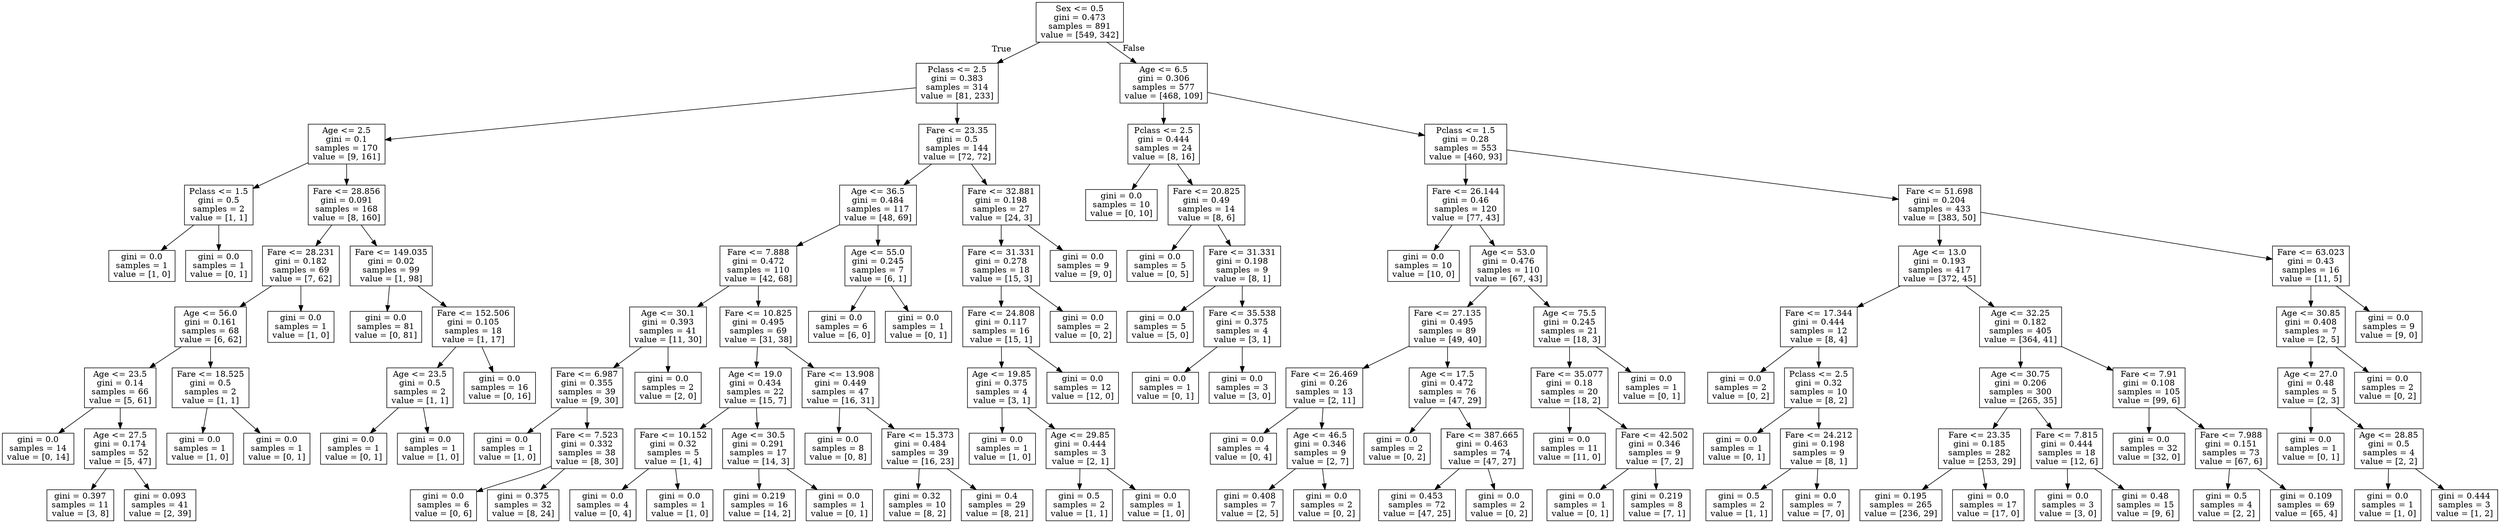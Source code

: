digraph Tree {
node [shape=box] ;
0 [label="Sex <= 0.5\ngini = 0.473\nsamples = 891\nvalue = [549, 342]"] ;
1 [label="Pclass <= 2.5\ngini = 0.383\nsamples = 314\nvalue = [81, 233]"] ;
0 -> 1 [labeldistance=2.5, labelangle=45, headlabel="True"] ;
2 [label="Age <= 2.5\ngini = 0.1\nsamples = 170\nvalue = [9, 161]"] ;
1 -> 2 ;
3 [label="Pclass <= 1.5\ngini = 0.5\nsamples = 2\nvalue = [1, 1]"] ;
2 -> 3 ;
4 [label="gini = 0.0\nsamples = 1\nvalue = [1, 0]"] ;
3 -> 4 ;
5 [label="gini = 0.0\nsamples = 1\nvalue = [0, 1]"] ;
3 -> 5 ;
6 [label="Fare <= 28.856\ngini = 0.091\nsamples = 168\nvalue = [8, 160]"] ;
2 -> 6 ;
7 [label="Fare <= 28.231\ngini = 0.182\nsamples = 69\nvalue = [7, 62]"] ;
6 -> 7 ;
8 [label="Age <= 56.0\ngini = 0.161\nsamples = 68\nvalue = [6, 62]"] ;
7 -> 8 ;
9 [label="Age <= 23.5\ngini = 0.14\nsamples = 66\nvalue = [5, 61]"] ;
8 -> 9 ;
10 [label="gini = 0.0\nsamples = 14\nvalue = [0, 14]"] ;
9 -> 10 ;
11 [label="Age <= 27.5\ngini = 0.174\nsamples = 52\nvalue = [5, 47]"] ;
9 -> 11 ;
12 [label="gini = 0.397\nsamples = 11\nvalue = [3, 8]"] ;
11 -> 12 ;
13 [label="gini = 0.093\nsamples = 41\nvalue = [2, 39]"] ;
11 -> 13 ;
14 [label="Fare <= 18.525\ngini = 0.5\nsamples = 2\nvalue = [1, 1]"] ;
8 -> 14 ;
15 [label="gini = 0.0\nsamples = 1\nvalue = [1, 0]"] ;
14 -> 15 ;
16 [label="gini = 0.0\nsamples = 1\nvalue = [0, 1]"] ;
14 -> 16 ;
17 [label="gini = 0.0\nsamples = 1\nvalue = [1, 0]"] ;
7 -> 17 ;
18 [label="Fare <= 149.035\ngini = 0.02\nsamples = 99\nvalue = [1, 98]"] ;
6 -> 18 ;
19 [label="gini = 0.0\nsamples = 81\nvalue = [0, 81]"] ;
18 -> 19 ;
20 [label="Fare <= 152.506\ngini = 0.105\nsamples = 18\nvalue = [1, 17]"] ;
18 -> 20 ;
21 [label="Age <= 23.5\ngini = 0.5\nsamples = 2\nvalue = [1, 1]"] ;
20 -> 21 ;
22 [label="gini = 0.0\nsamples = 1\nvalue = [0, 1]"] ;
21 -> 22 ;
23 [label="gini = 0.0\nsamples = 1\nvalue = [1, 0]"] ;
21 -> 23 ;
24 [label="gini = 0.0\nsamples = 16\nvalue = [0, 16]"] ;
20 -> 24 ;
25 [label="Fare <= 23.35\ngini = 0.5\nsamples = 144\nvalue = [72, 72]"] ;
1 -> 25 ;
26 [label="Age <= 36.5\ngini = 0.484\nsamples = 117\nvalue = [48, 69]"] ;
25 -> 26 ;
27 [label="Fare <= 7.888\ngini = 0.472\nsamples = 110\nvalue = [42, 68]"] ;
26 -> 27 ;
28 [label="Age <= 30.1\ngini = 0.393\nsamples = 41\nvalue = [11, 30]"] ;
27 -> 28 ;
29 [label="Fare <= 6.987\ngini = 0.355\nsamples = 39\nvalue = [9, 30]"] ;
28 -> 29 ;
30 [label="gini = 0.0\nsamples = 1\nvalue = [1, 0]"] ;
29 -> 30 ;
31 [label="Fare <= 7.523\ngini = 0.332\nsamples = 38\nvalue = [8, 30]"] ;
29 -> 31 ;
32 [label="gini = 0.0\nsamples = 6\nvalue = [0, 6]"] ;
31 -> 32 ;
33 [label="gini = 0.375\nsamples = 32\nvalue = [8, 24]"] ;
31 -> 33 ;
34 [label="gini = 0.0\nsamples = 2\nvalue = [2, 0]"] ;
28 -> 34 ;
35 [label="Fare <= 10.825\ngini = 0.495\nsamples = 69\nvalue = [31, 38]"] ;
27 -> 35 ;
36 [label="Age <= 19.0\ngini = 0.434\nsamples = 22\nvalue = [15, 7]"] ;
35 -> 36 ;
37 [label="Fare <= 10.152\ngini = 0.32\nsamples = 5\nvalue = [1, 4]"] ;
36 -> 37 ;
38 [label="gini = 0.0\nsamples = 4\nvalue = [0, 4]"] ;
37 -> 38 ;
39 [label="gini = 0.0\nsamples = 1\nvalue = [1, 0]"] ;
37 -> 39 ;
40 [label="Age <= 30.5\ngini = 0.291\nsamples = 17\nvalue = [14, 3]"] ;
36 -> 40 ;
41 [label="gini = 0.219\nsamples = 16\nvalue = [14, 2]"] ;
40 -> 41 ;
42 [label="gini = 0.0\nsamples = 1\nvalue = [0, 1]"] ;
40 -> 42 ;
43 [label="Fare <= 13.908\ngini = 0.449\nsamples = 47\nvalue = [16, 31]"] ;
35 -> 43 ;
44 [label="gini = 0.0\nsamples = 8\nvalue = [0, 8]"] ;
43 -> 44 ;
45 [label="Fare <= 15.373\ngini = 0.484\nsamples = 39\nvalue = [16, 23]"] ;
43 -> 45 ;
46 [label="gini = 0.32\nsamples = 10\nvalue = [8, 2]"] ;
45 -> 46 ;
47 [label="gini = 0.4\nsamples = 29\nvalue = [8, 21]"] ;
45 -> 47 ;
48 [label="Age <= 55.0\ngini = 0.245\nsamples = 7\nvalue = [6, 1]"] ;
26 -> 48 ;
49 [label="gini = 0.0\nsamples = 6\nvalue = [6, 0]"] ;
48 -> 49 ;
50 [label="gini = 0.0\nsamples = 1\nvalue = [0, 1]"] ;
48 -> 50 ;
51 [label="Fare <= 32.881\ngini = 0.198\nsamples = 27\nvalue = [24, 3]"] ;
25 -> 51 ;
52 [label="Fare <= 31.331\ngini = 0.278\nsamples = 18\nvalue = [15, 3]"] ;
51 -> 52 ;
53 [label="Fare <= 24.808\ngini = 0.117\nsamples = 16\nvalue = [15, 1]"] ;
52 -> 53 ;
54 [label="Age <= 19.85\ngini = 0.375\nsamples = 4\nvalue = [3, 1]"] ;
53 -> 54 ;
55 [label="gini = 0.0\nsamples = 1\nvalue = [1, 0]"] ;
54 -> 55 ;
56 [label="Age <= 29.85\ngini = 0.444\nsamples = 3\nvalue = [2, 1]"] ;
54 -> 56 ;
57 [label="gini = 0.5\nsamples = 2\nvalue = [1, 1]"] ;
56 -> 57 ;
58 [label="gini = 0.0\nsamples = 1\nvalue = [1, 0]"] ;
56 -> 58 ;
59 [label="gini = 0.0\nsamples = 12\nvalue = [12, 0]"] ;
53 -> 59 ;
60 [label="gini = 0.0\nsamples = 2\nvalue = [0, 2]"] ;
52 -> 60 ;
61 [label="gini = 0.0\nsamples = 9\nvalue = [9, 0]"] ;
51 -> 61 ;
62 [label="Age <= 6.5\ngini = 0.306\nsamples = 577\nvalue = [468, 109]"] ;
0 -> 62 [labeldistance=2.5, labelangle=-45, headlabel="False"] ;
63 [label="Pclass <= 2.5\ngini = 0.444\nsamples = 24\nvalue = [8, 16]"] ;
62 -> 63 ;
64 [label="gini = 0.0\nsamples = 10\nvalue = [0, 10]"] ;
63 -> 64 ;
65 [label="Fare <= 20.825\ngini = 0.49\nsamples = 14\nvalue = [8, 6]"] ;
63 -> 65 ;
66 [label="gini = 0.0\nsamples = 5\nvalue = [0, 5]"] ;
65 -> 66 ;
67 [label="Fare <= 31.331\ngini = 0.198\nsamples = 9\nvalue = [8, 1]"] ;
65 -> 67 ;
68 [label="gini = 0.0\nsamples = 5\nvalue = [5, 0]"] ;
67 -> 68 ;
69 [label="Fare <= 35.538\ngini = 0.375\nsamples = 4\nvalue = [3, 1]"] ;
67 -> 69 ;
70 [label="gini = 0.0\nsamples = 1\nvalue = [0, 1]"] ;
69 -> 70 ;
71 [label="gini = 0.0\nsamples = 3\nvalue = [3, 0]"] ;
69 -> 71 ;
72 [label="Pclass <= 1.5\ngini = 0.28\nsamples = 553\nvalue = [460, 93]"] ;
62 -> 72 ;
73 [label="Fare <= 26.144\ngini = 0.46\nsamples = 120\nvalue = [77, 43]"] ;
72 -> 73 ;
74 [label="gini = 0.0\nsamples = 10\nvalue = [10, 0]"] ;
73 -> 74 ;
75 [label="Age <= 53.0\ngini = 0.476\nsamples = 110\nvalue = [67, 43]"] ;
73 -> 75 ;
76 [label="Fare <= 27.135\ngini = 0.495\nsamples = 89\nvalue = [49, 40]"] ;
75 -> 76 ;
77 [label="Fare <= 26.469\ngini = 0.26\nsamples = 13\nvalue = [2, 11]"] ;
76 -> 77 ;
78 [label="gini = 0.0\nsamples = 4\nvalue = [0, 4]"] ;
77 -> 78 ;
79 [label="Age <= 46.5\ngini = 0.346\nsamples = 9\nvalue = [2, 7]"] ;
77 -> 79 ;
80 [label="gini = 0.408\nsamples = 7\nvalue = [2, 5]"] ;
79 -> 80 ;
81 [label="gini = 0.0\nsamples = 2\nvalue = [0, 2]"] ;
79 -> 81 ;
82 [label="Age <= 17.5\ngini = 0.472\nsamples = 76\nvalue = [47, 29]"] ;
76 -> 82 ;
83 [label="gini = 0.0\nsamples = 2\nvalue = [0, 2]"] ;
82 -> 83 ;
84 [label="Fare <= 387.665\ngini = 0.463\nsamples = 74\nvalue = [47, 27]"] ;
82 -> 84 ;
85 [label="gini = 0.453\nsamples = 72\nvalue = [47, 25]"] ;
84 -> 85 ;
86 [label="gini = 0.0\nsamples = 2\nvalue = [0, 2]"] ;
84 -> 86 ;
87 [label="Age <= 75.5\ngini = 0.245\nsamples = 21\nvalue = [18, 3]"] ;
75 -> 87 ;
88 [label="Fare <= 35.077\ngini = 0.18\nsamples = 20\nvalue = [18, 2]"] ;
87 -> 88 ;
89 [label="gini = 0.0\nsamples = 11\nvalue = [11, 0]"] ;
88 -> 89 ;
90 [label="Fare <= 42.502\ngini = 0.346\nsamples = 9\nvalue = [7, 2]"] ;
88 -> 90 ;
91 [label="gini = 0.0\nsamples = 1\nvalue = [0, 1]"] ;
90 -> 91 ;
92 [label="gini = 0.219\nsamples = 8\nvalue = [7, 1]"] ;
90 -> 92 ;
93 [label="gini = 0.0\nsamples = 1\nvalue = [0, 1]"] ;
87 -> 93 ;
94 [label="Fare <= 51.698\ngini = 0.204\nsamples = 433\nvalue = [383, 50]"] ;
72 -> 94 ;
95 [label="Age <= 13.0\ngini = 0.193\nsamples = 417\nvalue = [372, 45]"] ;
94 -> 95 ;
96 [label="Fare <= 17.344\ngini = 0.444\nsamples = 12\nvalue = [8, 4]"] ;
95 -> 96 ;
97 [label="gini = 0.0\nsamples = 2\nvalue = [0, 2]"] ;
96 -> 97 ;
98 [label="Pclass <= 2.5\ngini = 0.32\nsamples = 10\nvalue = [8, 2]"] ;
96 -> 98 ;
99 [label="gini = 0.0\nsamples = 1\nvalue = [0, 1]"] ;
98 -> 99 ;
100 [label="Fare <= 24.212\ngini = 0.198\nsamples = 9\nvalue = [8, 1]"] ;
98 -> 100 ;
101 [label="gini = 0.5\nsamples = 2\nvalue = [1, 1]"] ;
100 -> 101 ;
102 [label="gini = 0.0\nsamples = 7\nvalue = [7, 0]"] ;
100 -> 102 ;
103 [label="Age <= 32.25\ngini = 0.182\nsamples = 405\nvalue = [364, 41]"] ;
95 -> 103 ;
104 [label="Age <= 30.75\ngini = 0.206\nsamples = 300\nvalue = [265, 35]"] ;
103 -> 104 ;
105 [label="Fare <= 23.35\ngini = 0.185\nsamples = 282\nvalue = [253, 29]"] ;
104 -> 105 ;
106 [label="gini = 0.195\nsamples = 265\nvalue = [236, 29]"] ;
105 -> 106 ;
107 [label="gini = 0.0\nsamples = 17\nvalue = [17, 0]"] ;
105 -> 107 ;
108 [label="Fare <= 7.815\ngini = 0.444\nsamples = 18\nvalue = [12, 6]"] ;
104 -> 108 ;
109 [label="gini = 0.0\nsamples = 3\nvalue = [3, 0]"] ;
108 -> 109 ;
110 [label="gini = 0.48\nsamples = 15\nvalue = [9, 6]"] ;
108 -> 110 ;
111 [label="Fare <= 7.91\ngini = 0.108\nsamples = 105\nvalue = [99, 6]"] ;
103 -> 111 ;
112 [label="gini = 0.0\nsamples = 32\nvalue = [32, 0]"] ;
111 -> 112 ;
113 [label="Fare <= 7.988\ngini = 0.151\nsamples = 73\nvalue = [67, 6]"] ;
111 -> 113 ;
114 [label="gini = 0.5\nsamples = 4\nvalue = [2, 2]"] ;
113 -> 114 ;
115 [label="gini = 0.109\nsamples = 69\nvalue = [65, 4]"] ;
113 -> 115 ;
116 [label="Fare <= 63.023\ngini = 0.43\nsamples = 16\nvalue = [11, 5]"] ;
94 -> 116 ;
117 [label="Age <= 30.85\ngini = 0.408\nsamples = 7\nvalue = [2, 5]"] ;
116 -> 117 ;
118 [label="Age <= 27.0\ngini = 0.48\nsamples = 5\nvalue = [2, 3]"] ;
117 -> 118 ;
119 [label="gini = 0.0\nsamples = 1\nvalue = [0, 1]"] ;
118 -> 119 ;
120 [label="Age <= 28.85\ngini = 0.5\nsamples = 4\nvalue = [2, 2]"] ;
118 -> 120 ;
121 [label="gini = 0.0\nsamples = 1\nvalue = [1, 0]"] ;
120 -> 121 ;
122 [label="gini = 0.444\nsamples = 3\nvalue = [1, 2]"] ;
120 -> 122 ;
123 [label="gini = 0.0\nsamples = 2\nvalue = [0, 2]"] ;
117 -> 123 ;
124 [label="gini = 0.0\nsamples = 9\nvalue = [9, 0]"] ;
116 -> 124 ;
}